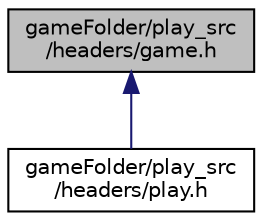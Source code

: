 digraph "gameFolder/play_src/headers/game.h"
{
 // LATEX_PDF_SIZE
  edge [fontname="Helvetica",fontsize="10",labelfontname="Helvetica",labelfontsize="10"];
  node [fontname="Helvetica",fontsize="10",shape=record];
  Node1 [label="gameFolder/play_src\l/headers/game.h",height=0.2,width=0.4,color="black", fillcolor="grey75", style="filled", fontcolor="black",tooltip="game action on each turn"];
  Node1 -> Node2 [dir="back",color="midnightblue",fontsize="10",style="solid",fontname="Helvetica"];
  Node2 [label="gameFolder/play_src\l/headers/play.h",height=0.2,width=0.4,color="black", fillcolor="white", style="filled",URL="$play_8h.html",tooltip="the main file of the play exec"];
}
